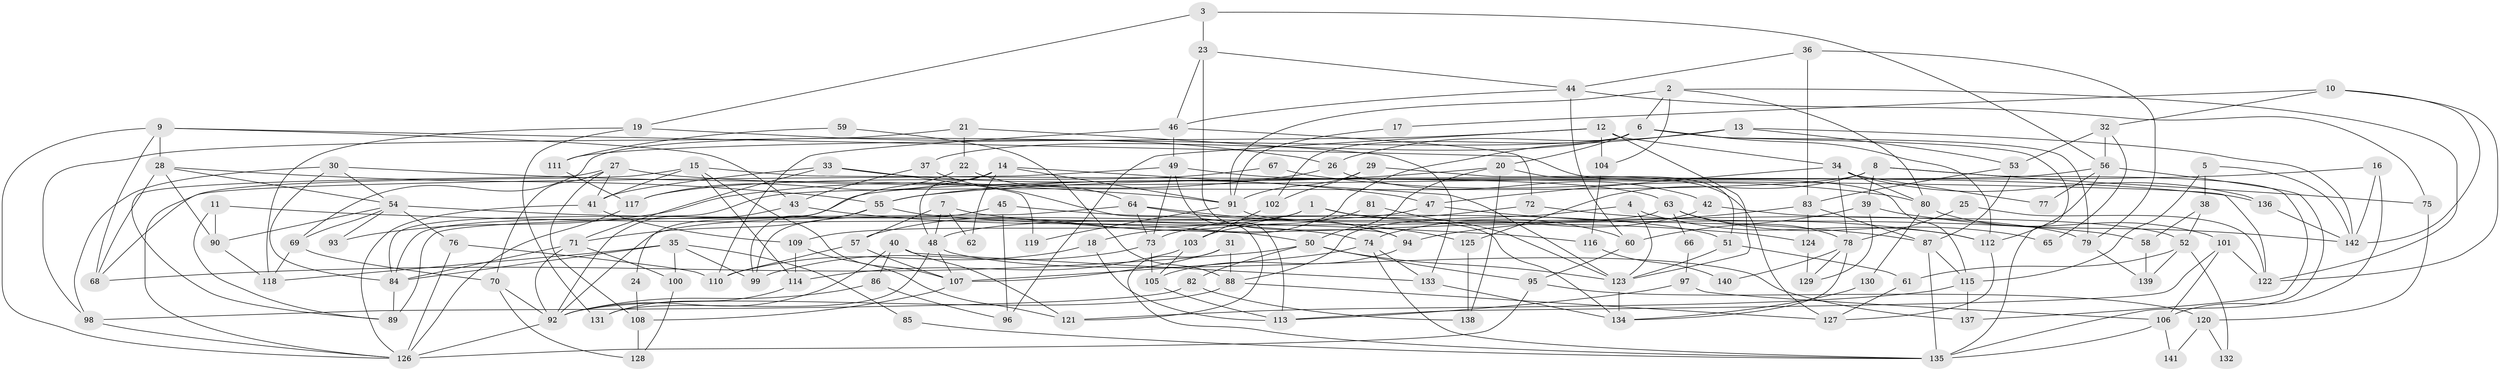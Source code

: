 // coarse degree distribution, {6: 0.16842105263157894, 5: 0.12631578947368421, 11: 0.031578947368421054, 7: 0.07368421052631578, 3: 0.23157894736842105, 2: 0.10526315789473684, 8: 0.05263157894736842, 9: 0.021052631578947368, 4: 0.16842105263157894, 10: 0.021052631578947368}
// Generated by graph-tools (version 1.1) at 2025/52/02/27/25 19:52:04]
// undirected, 142 vertices, 284 edges
graph export_dot {
graph [start="1"]
  node [color=gray90,style=filled];
  1;
  2;
  3;
  4;
  5;
  6;
  7;
  8;
  9;
  10;
  11;
  12;
  13;
  14;
  15;
  16;
  17;
  18;
  19;
  20;
  21;
  22;
  23;
  24;
  25;
  26;
  27;
  28;
  29;
  30;
  31;
  32;
  33;
  34;
  35;
  36;
  37;
  38;
  39;
  40;
  41;
  42;
  43;
  44;
  45;
  46;
  47;
  48;
  49;
  50;
  51;
  52;
  53;
  54;
  55;
  56;
  57;
  58;
  59;
  60;
  61;
  62;
  63;
  64;
  65;
  66;
  67;
  68;
  69;
  70;
  71;
  72;
  73;
  74;
  75;
  76;
  77;
  78;
  79;
  80;
  81;
  82;
  83;
  84;
  85;
  86;
  87;
  88;
  89;
  90;
  91;
  92;
  93;
  94;
  95;
  96;
  97;
  98;
  99;
  100;
  101;
  102;
  103;
  104;
  105;
  106;
  107;
  108;
  109;
  110;
  111;
  112;
  113;
  114;
  115;
  116;
  117;
  118;
  119;
  120;
  121;
  122;
  123;
  124;
  125;
  126;
  127;
  128;
  129;
  130;
  131;
  132;
  133;
  134;
  135;
  136;
  137;
  138;
  139;
  140;
  141;
  142;
  1 -- 57;
  1 -- 79;
  1 -- 60;
  1 -- 109;
  2 -- 6;
  2 -- 91;
  2 -- 80;
  2 -- 104;
  2 -- 122;
  3 -- 23;
  3 -- 19;
  3 -- 56;
  4 -- 112;
  4 -- 88;
  4 -- 123;
  5 -- 142;
  5 -- 115;
  5 -- 38;
  6 -- 69;
  6 -- 20;
  6 -- 37;
  6 -- 79;
  6 -- 102;
  6 -- 112;
  6 -- 135;
  7 -- 57;
  7 -- 48;
  7 -- 62;
  7 -- 124;
  8 -- 84;
  8 -- 39;
  8 -- 75;
  8 -- 125;
  8 -- 137;
  9 -- 68;
  9 -- 43;
  9 -- 28;
  9 -- 115;
  9 -- 126;
  10 -- 32;
  10 -- 122;
  10 -- 17;
  10 -- 142;
  11 -- 89;
  11 -- 90;
  11 -- 116;
  12 -- 34;
  12 -- 123;
  12 -- 96;
  12 -- 104;
  12 -- 111;
  13 -- 142;
  13 -- 18;
  13 -- 26;
  13 -- 53;
  14 -- 48;
  14 -- 123;
  14 -- 62;
  14 -- 91;
  14 -- 117;
  15 -- 41;
  15 -- 126;
  15 -- 107;
  15 -- 114;
  15 -- 122;
  16 -- 106;
  16 -- 55;
  16 -- 142;
  17 -- 91;
  18 -- 113;
  18 -- 110;
  19 -- 118;
  19 -- 26;
  19 -- 131;
  20 -- 50;
  20 -- 55;
  20 -- 51;
  20 -- 138;
  21 -- 133;
  21 -- 98;
  21 -- 22;
  22 -- 64;
  22 -- 24;
  23 -- 46;
  23 -- 94;
  23 -- 44;
  24 -- 108;
  25 -- 122;
  25 -- 78;
  26 -- 42;
  26 -- 93;
  27 -- 41;
  27 -- 136;
  27 -- 70;
  27 -- 89;
  27 -- 108;
  28 -- 55;
  28 -- 54;
  28 -- 68;
  28 -- 90;
  29 -- 127;
  29 -- 102;
  29 -- 91;
  30 -- 84;
  30 -- 91;
  30 -- 54;
  30 -- 98;
  31 -- 107;
  31 -- 135;
  31 -- 88;
  32 -- 53;
  32 -- 56;
  32 -- 65;
  33 -- 71;
  33 -- 41;
  33 -- 47;
  33 -- 119;
  34 -- 47;
  34 -- 78;
  34 -- 77;
  34 -- 80;
  34 -- 136;
  35 -- 118;
  35 -- 84;
  35 -- 85;
  35 -- 99;
  35 -- 100;
  36 -- 44;
  36 -- 83;
  36 -- 79;
  37 -- 121;
  37 -- 43;
  38 -- 52;
  38 -- 58;
  39 -- 142;
  39 -- 60;
  39 -- 129;
  40 -- 92;
  40 -- 133;
  40 -- 86;
  40 -- 121;
  41 -- 109;
  41 -- 126;
  42 -- 52;
  42 -- 74;
  43 -- 92;
  43 -- 50;
  44 -- 46;
  44 -- 60;
  44 -- 75;
  45 -- 99;
  45 -- 96;
  45 -- 51;
  46 -- 72;
  46 -- 49;
  46 -- 110;
  47 -- 87;
  47 -- 48;
  48 -- 131;
  48 -- 107;
  48 -- 137;
  49 -- 63;
  49 -- 68;
  49 -- 73;
  49 -- 113;
  50 -- 123;
  50 -- 68;
  50 -- 82;
  50 -- 95;
  51 -- 61;
  51 -- 123;
  52 -- 139;
  52 -- 61;
  52 -- 132;
  53 -- 87;
  53 -- 83;
  54 -- 69;
  54 -- 74;
  54 -- 76;
  54 -- 90;
  54 -- 93;
  55 -- 99;
  55 -- 71;
  55 -- 58;
  56 -- 135;
  56 -- 77;
  56 -- 84;
  56 -- 112;
  57 -- 107;
  57 -- 110;
  58 -- 139;
  59 -- 88;
  59 -- 111;
  60 -- 95;
  61 -- 127;
  63 -- 78;
  63 -- 92;
  63 -- 65;
  63 -- 66;
  64 -- 125;
  64 -- 73;
  64 -- 89;
  64 -- 94;
  66 -- 97;
  67 -- 117;
  67 -- 80;
  69 -- 70;
  69 -- 118;
  70 -- 128;
  70 -- 92;
  71 -- 92;
  71 -- 84;
  71 -- 100;
  72 -- 73;
  72 -- 112;
  73 -- 105;
  73 -- 99;
  74 -- 107;
  74 -- 133;
  74 -- 135;
  75 -- 120;
  76 -- 126;
  76 -- 110;
  78 -- 129;
  78 -- 134;
  78 -- 140;
  79 -- 139;
  80 -- 101;
  80 -- 130;
  81 -- 123;
  81 -- 103;
  82 -- 98;
  82 -- 138;
  83 -- 87;
  83 -- 94;
  83 -- 124;
  84 -- 89;
  85 -- 135;
  86 -- 92;
  86 -- 96;
  87 -- 135;
  87 -- 115;
  88 -- 92;
  88 -- 127;
  90 -- 118;
  91 -- 119;
  91 -- 134;
  92 -- 126;
  94 -- 105;
  95 -- 120;
  95 -- 126;
  97 -- 113;
  97 -- 106;
  98 -- 126;
  100 -- 128;
  101 -- 122;
  101 -- 106;
  101 -- 113;
  102 -- 103;
  103 -- 114;
  103 -- 105;
  104 -- 116;
  105 -- 113;
  106 -- 135;
  106 -- 141;
  107 -- 108;
  108 -- 128;
  109 -- 121;
  109 -- 114;
  111 -- 117;
  112 -- 127;
  114 -- 131;
  115 -- 137;
  115 -- 121;
  116 -- 140;
  117 -- 126;
  120 -- 132;
  120 -- 141;
  123 -- 134;
  124 -- 129;
  125 -- 138;
  130 -- 134;
  133 -- 134;
  136 -- 142;
}

